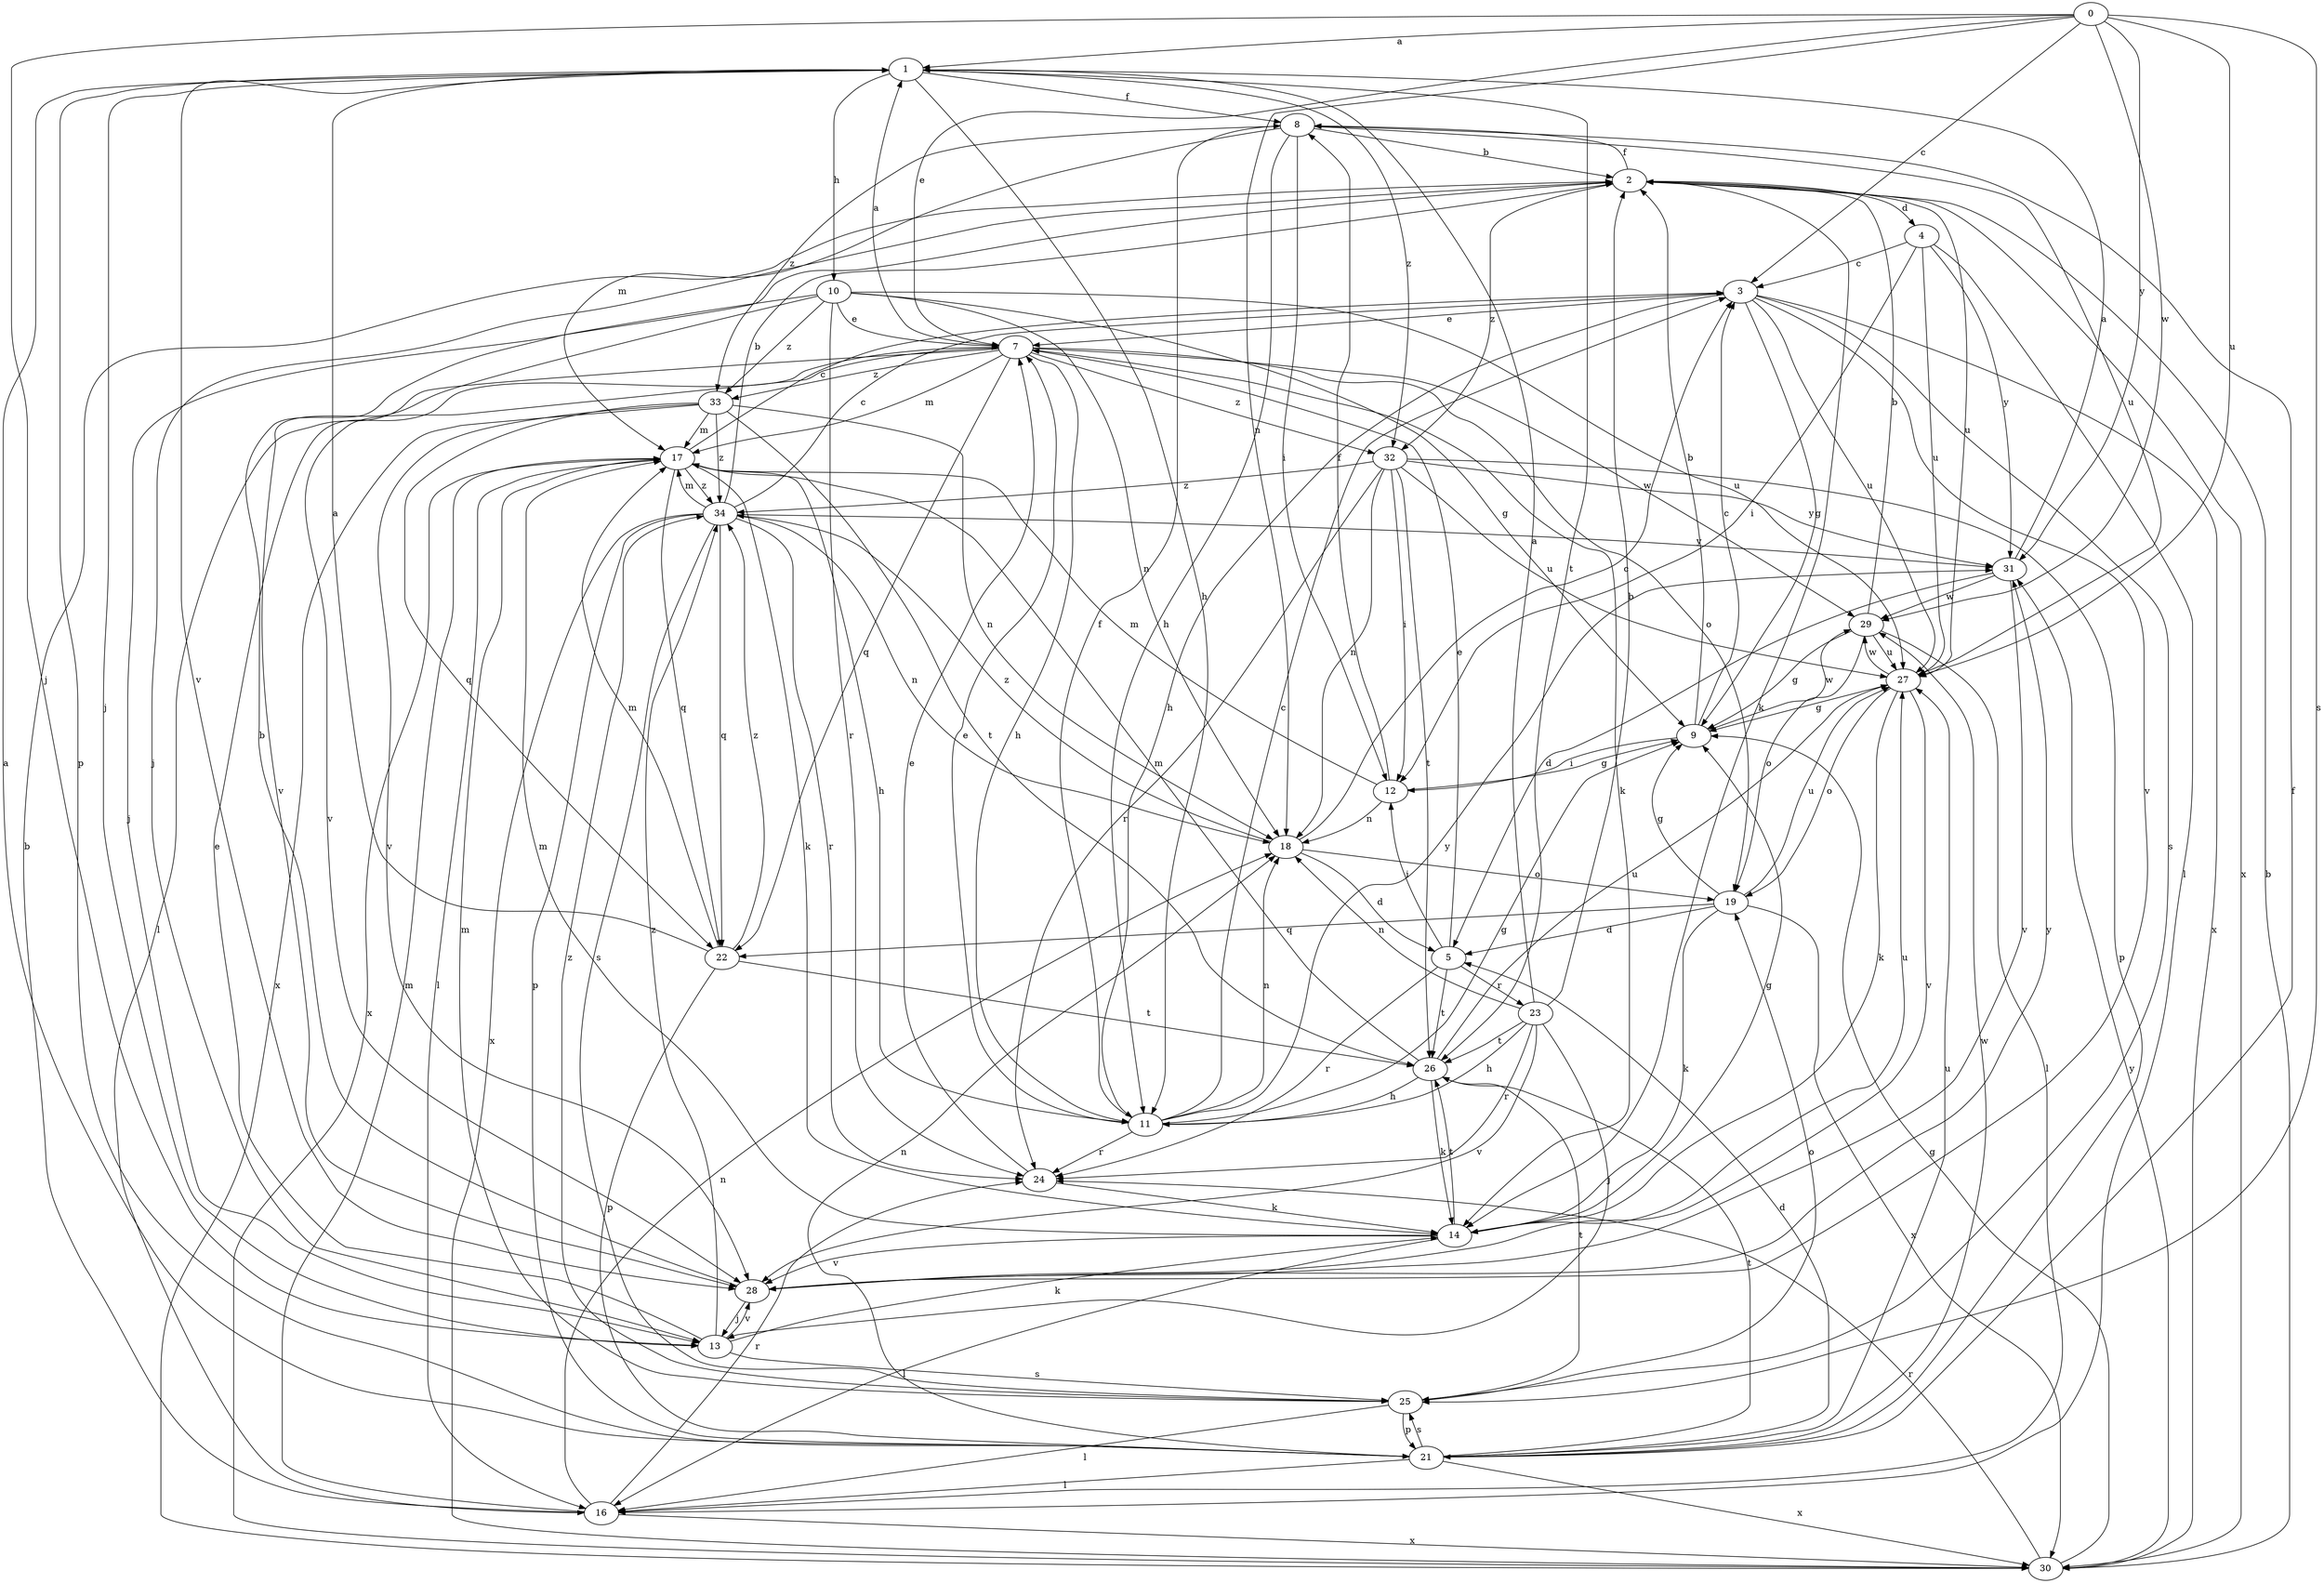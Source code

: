 strict digraph  {
0;
1;
2;
3;
4;
5;
7;
8;
9;
10;
11;
12;
13;
14;
16;
17;
18;
19;
21;
22;
23;
24;
25;
26;
27;
28;
29;
30;
31;
32;
33;
34;
0 -> 1  [label=a];
0 -> 3  [label=c];
0 -> 7  [label=e];
0 -> 13  [label=j];
0 -> 18  [label=n];
0 -> 25  [label=s];
0 -> 27  [label=u];
0 -> 29  [label=w];
0 -> 31  [label=y];
1 -> 8  [label=f];
1 -> 10  [label=h];
1 -> 11  [label=h];
1 -> 13  [label=j];
1 -> 21  [label=p];
1 -> 26  [label=t];
1 -> 28  [label=v];
1 -> 32  [label=z];
2 -> 4  [label=d];
2 -> 8  [label=f];
2 -> 13  [label=j];
2 -> 14  [label=k];
2 -> 27  [label=u];
2 -> 30  [label=x];
2 -> 32  [label=z];
3 -> 7  [label=e];
3 -> 9  [label=g];
3 -> 11  [label=h];
3 -> 25  [label=s];
3 -> 27  [label=u];
3 -> 28  [label=v];
3 -> 30  [label=x];
4 -> 3  [label=c];
4 -> 12  [label=i];
4 -> 16  [label=l];
4 -> 27  [label=u];
4 -> 31  [label=y];
5 -> 7  [label=e];
5 -> 12  [label=i];
5 -> 23  [label=r];
5 -> 24  [label=r];
5 -> 26  [label=t];
7 -> 1  [label=a];
7 -> 11  [label=h];
7 -> 14  [label=k];
7 -> 16  [label=l];
7 -> 17  [label=m];
7 -> 19  [label=o];
7 -> 22  [label=q];
7 -> 28  [label=v];
7 -> 29  [label=w];
7 -> 32  [label=z];
7 -> 33  [label=z];
8 -> 2  [label=b];
8 -> 11  [label=h];
8 -> 12  [label=i];
8 -> 17  [label=m];
8 -> 27  [label=u];
8 -> 33  [label=z];
9 -> 2  [label=b];
9 -> 3  [label=c];
9 -> 12  [label=i];
9 -> 29  [label=w];
10 -> 7  [label=e];
10 -> 9  [label=g];
10 -> 13  [label=j];
10 -> 18  [label=n];
10 -> 24  [label=r];
10 -> 27  [label=u];
10 -> 28  [label=v];
10 -> 33  [label=z];
11 -> 3  [label=c];
11 -> 7  [label=e];
11 -> 8  [label=f];
11 -> 9  [label=g];
11 -> 18  [label=n];
11 -> 24  [label=r];
11 -> 31  [label=y];
12 -> 8  [label=f];
12 -> 9  [label=g];
12 -> 17  [label=m];
12 -> 18  [label=n];
13 -> 7  [label=e];
13 -> 14  [label=k];
13 -> 25  [label=s];
13 -> 28  [label=v];
13 -> 34  [label=z];
14 -> 9  [label=g];
14 -> 16  [label=l];
14 -> 17  [label=m];
14 -> 26  [label=t];
14 -> 27  [label=u];
14 -> 28  [label=v];
16 -> 2  [label=b];
16 -> 17  [label=m];
16 -> 18  [label=n];
16 -> 24  [label=r];
16 -> 30  [label=x];
17 -> 3  [label=c];
17 -> 11  [label=h];
17 -> 14  [label=k];
17 -> 16  [label=l];
17 -> 22  [label=q];
17 -> 30  [label=x];
17 -> 34  [label=z];
18 -> 3  [label=c];
18 -> 5  [label=d];
18 -> 19  [label=o];
18 -> 34  [label=z];
19 -> 5  [label=d];
19 -> 9  [label=g];
19 -> 14  [label=k];
19 -> 22  [label=q];
19 -> 27  [label=u];
19 -> 30  [label=x];
21 -> 1  [label=a];
21 -> 5  [label=d];
21 -> 8  [label=f];
21 -> 16  [label=l];
21 -> 18  [label=n];
21 -> 25  [label=s];
21 -> 26  [label=t];
21 -> 27  [label=u];
21 -> 29  [label=w];
21 -> 30  [label=x];
22 -> 1  [label=a];
22 -> 17  [label=m];
22 -> 21  [label=p];
22 -> 26  [label=t];
22 -> 34  [label=z];
23 -> 1  [label=a];
23 -> 2  [label=b];
23 -> 11  [label=h];
23 -> 13  [label=j];
23 -> 18  [label=n];
23 -> 24  [label=r];
23 -> 26  [label=t];
23 -> 28  [label=v];
24 -> 7  [label=e];
24 -> 14  [label=k];
25 -> 16  [label=l];
25 -> 17  [label=m];
25 -> 19  [label=o];
25 -> 21  [label=p];
25 -> 26  [label=t];
25 -> 34  [label=z];
26 -> 11  [label=h];
26 -> 14  [label=k];
26 -> 17  [label=m];
26 -> 27  [label=u];
27 -> 9  [label=g];
27 -> 14  [label=k];
27 -> 19  [label=o];
27 -> 28  [label=v];
27 -> 29  [label=w];
28 -> 2  [label=b];
28 -> 13  [label=j];
28 -> 31  [label=y];
29 -> 2  [label=b];
29 -> 9  [label=g];
29 -> 16  [label=l];
29 -> 19  [label=o];
29 -> 27  [label=u];
30 -> 2  [label=b];
30 -> 9  [label=g];
30 -> 24  [label=r];
30 -> 31  [label=y];
31 -> 1  [label=a];
31 -> 5  [label=d];
31 -> 28  [label=v];
31 -> 29  [label=w];
32 -> 12  [label=i];
32 -> 18  [label=n];
32 -> 21  [label=p];
32 -> 24  [label=r];
32 -> 26  [label=t];
32 -> 27  [label=u];
32 -> 31  [label=y];
32 -> 34  [label=z];
33 -> 17  [label=m];
33 -> 18  [label=n];
33 -> 22  [label=q];
33 -> 26  [label=t];
33 -> 28  [label=v];
33 -> 30  [label=x];
33 -> 34  [label=z];
34 -> 2  [label=b];
34 -> 3  [label=c];
34 -> 17  [label=m];
34 -> 18  [label=n];
34 -> 21  [label=p];
34 -> 22  [label=q];
34 -> 24  [label=r];
34 -> 25  [label=s];
34 -> 30  [label=x];
34 -> 31  [label=y];
}

